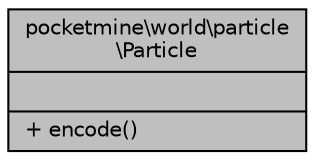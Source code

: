 digraph "pocketmine\world\particle\Particle"
{
 // INTERACTIVE_SVG=YES
 // LATEX_PDF_SIZE
  edge [fontname="Helvetica",fontsize="10",labelfontname="Helvetica",labelfontsize="10"];
  node [fontname="Helvetica",fontsize="10",shape=record];
  Node1 [label="{pocketmine\\world\\particle\l\\Particle\n||+ encode()\l}",height=0.2,width=0.4,color="black", fillcolor="grey75", style="filled", fontcolor="black",tooltip=" "];
}
